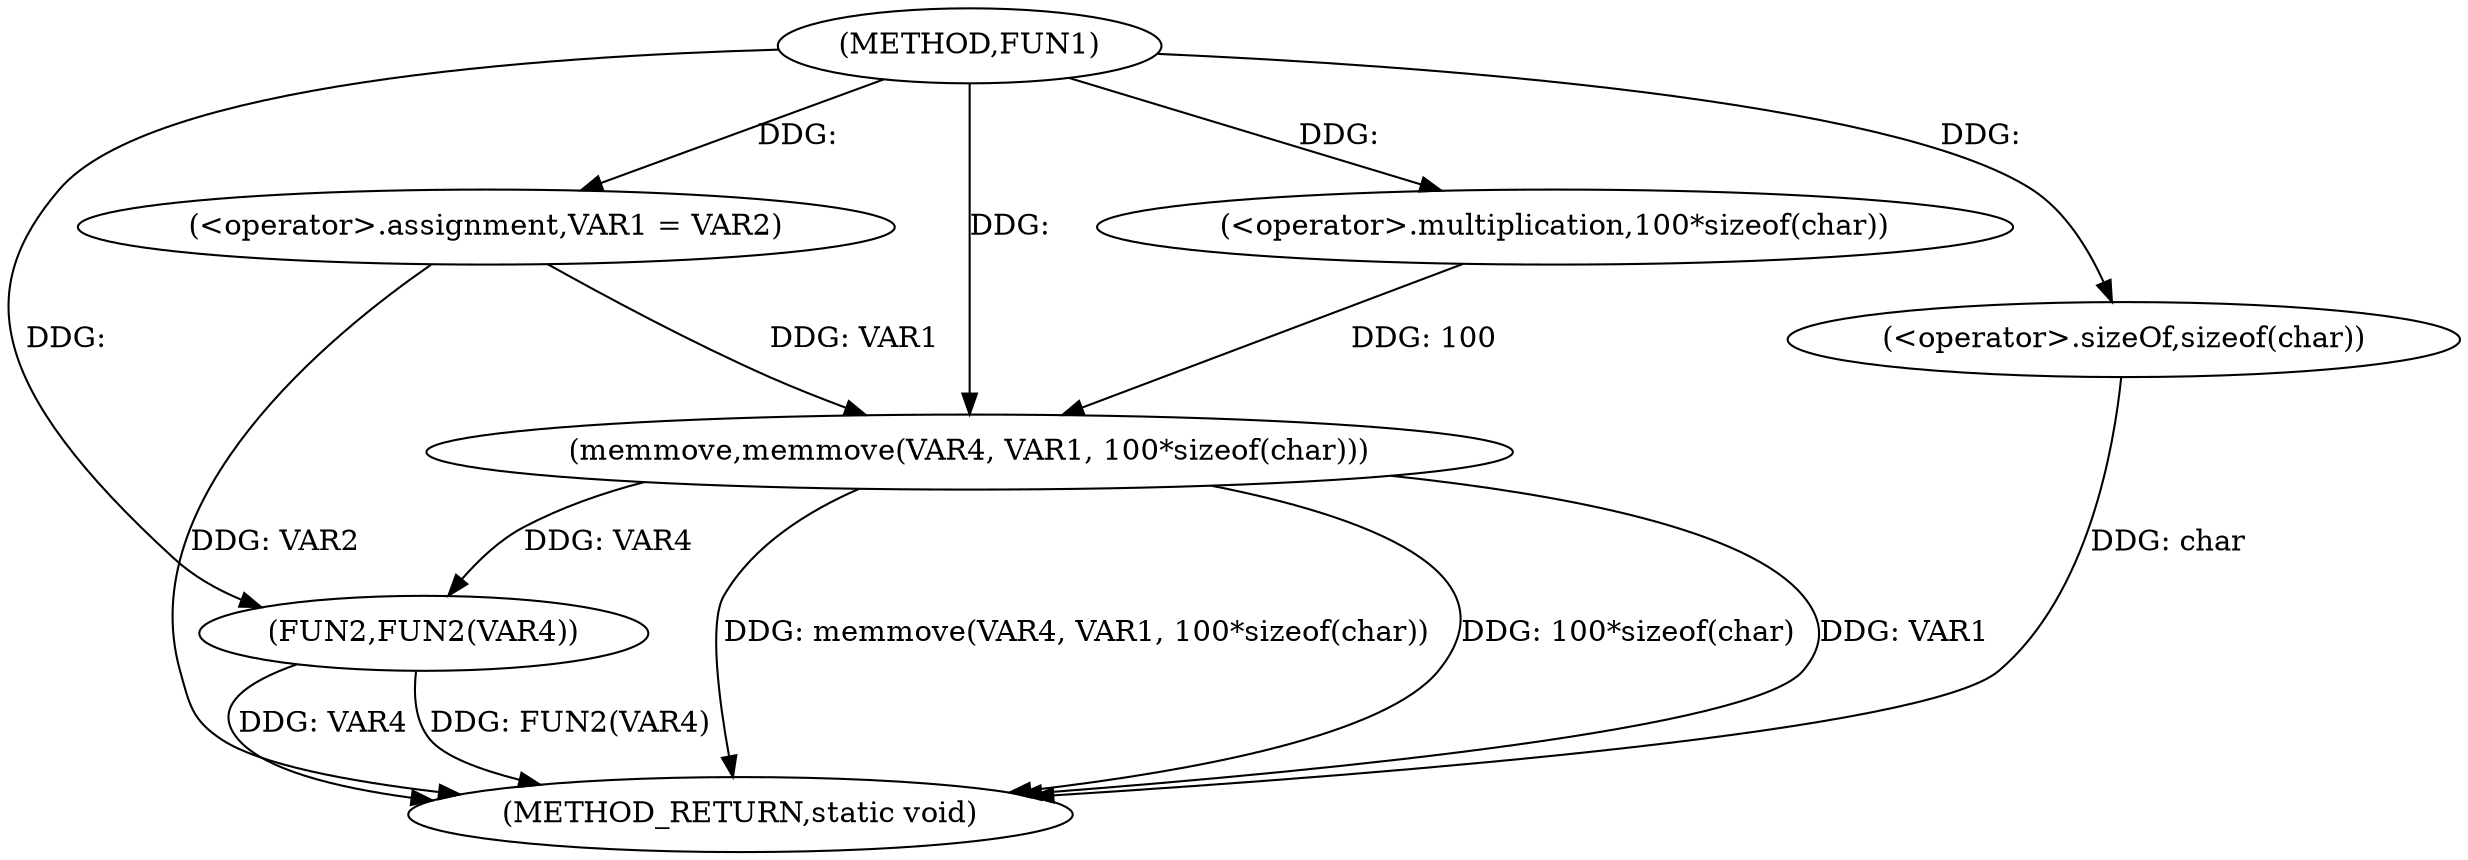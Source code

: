 digraph FUN1 {  
"1000100" [label = "(METHOD,FUN1)" ]
"1000120" [label = "(METHOD_RETURN,static void)" ]
"1000106" [label = "(<operator>.assignment,VAR1 = VAR2)" ]
"1000111" [label = "(memmove,memmove(VAR4, VAR1, 100*sizeof(char)))" ]
"1000114" [label = "(<operator>.multiplication,100*sizeof(char))" ]
"1000116" [label = "(<operator>.sizeOf,sizeof(char))" ]
"1000118" [label = "(FUN2,FUN2(VAR4))" ]
  "1000116" -> "1000120"  [ label = "DDG: char"] 
  "1000106" -> "1000120"  [ label = "DDG: VAR2"] 
  "1000111" -> "1000120"  [ label = "DDG: 100*sizeof(char)"] 
  "1000118" -> "1000120"  [ label = "DDG: FUN2(VAR4)"] 
  "1000111" -> "1000120"  [ label = "DDG: VAR1"] 
  "1000118" -> "1000120"  [ label = "DDG: VAR4"] 
  "1000111" -> "1000120"  [ label = "DDG: memmove(VAR4, VAR1, 100*sizeof(char))"] 
  "1000100" -> "1000106"  [ label = "DDG: "] 
  "1000100" -> "1000111"  [ label = "DDG: "] 
  "1000106" -> "1000111"  [ label = "DDG: VAR1"] 
  "1000114" -> "1000111"  [ label = "DDG: 100"] 
  "1000100" -> "1000114"  [ label = "DDG: "] 
  "1000100" -> "1000116"  [ label = "DDG: "] 
  "1000111" -> "1000118"  [ label = "DDG: VAR4"] 
  "1000100" -> "1000118"  [ label = "DDG: "] 
}
